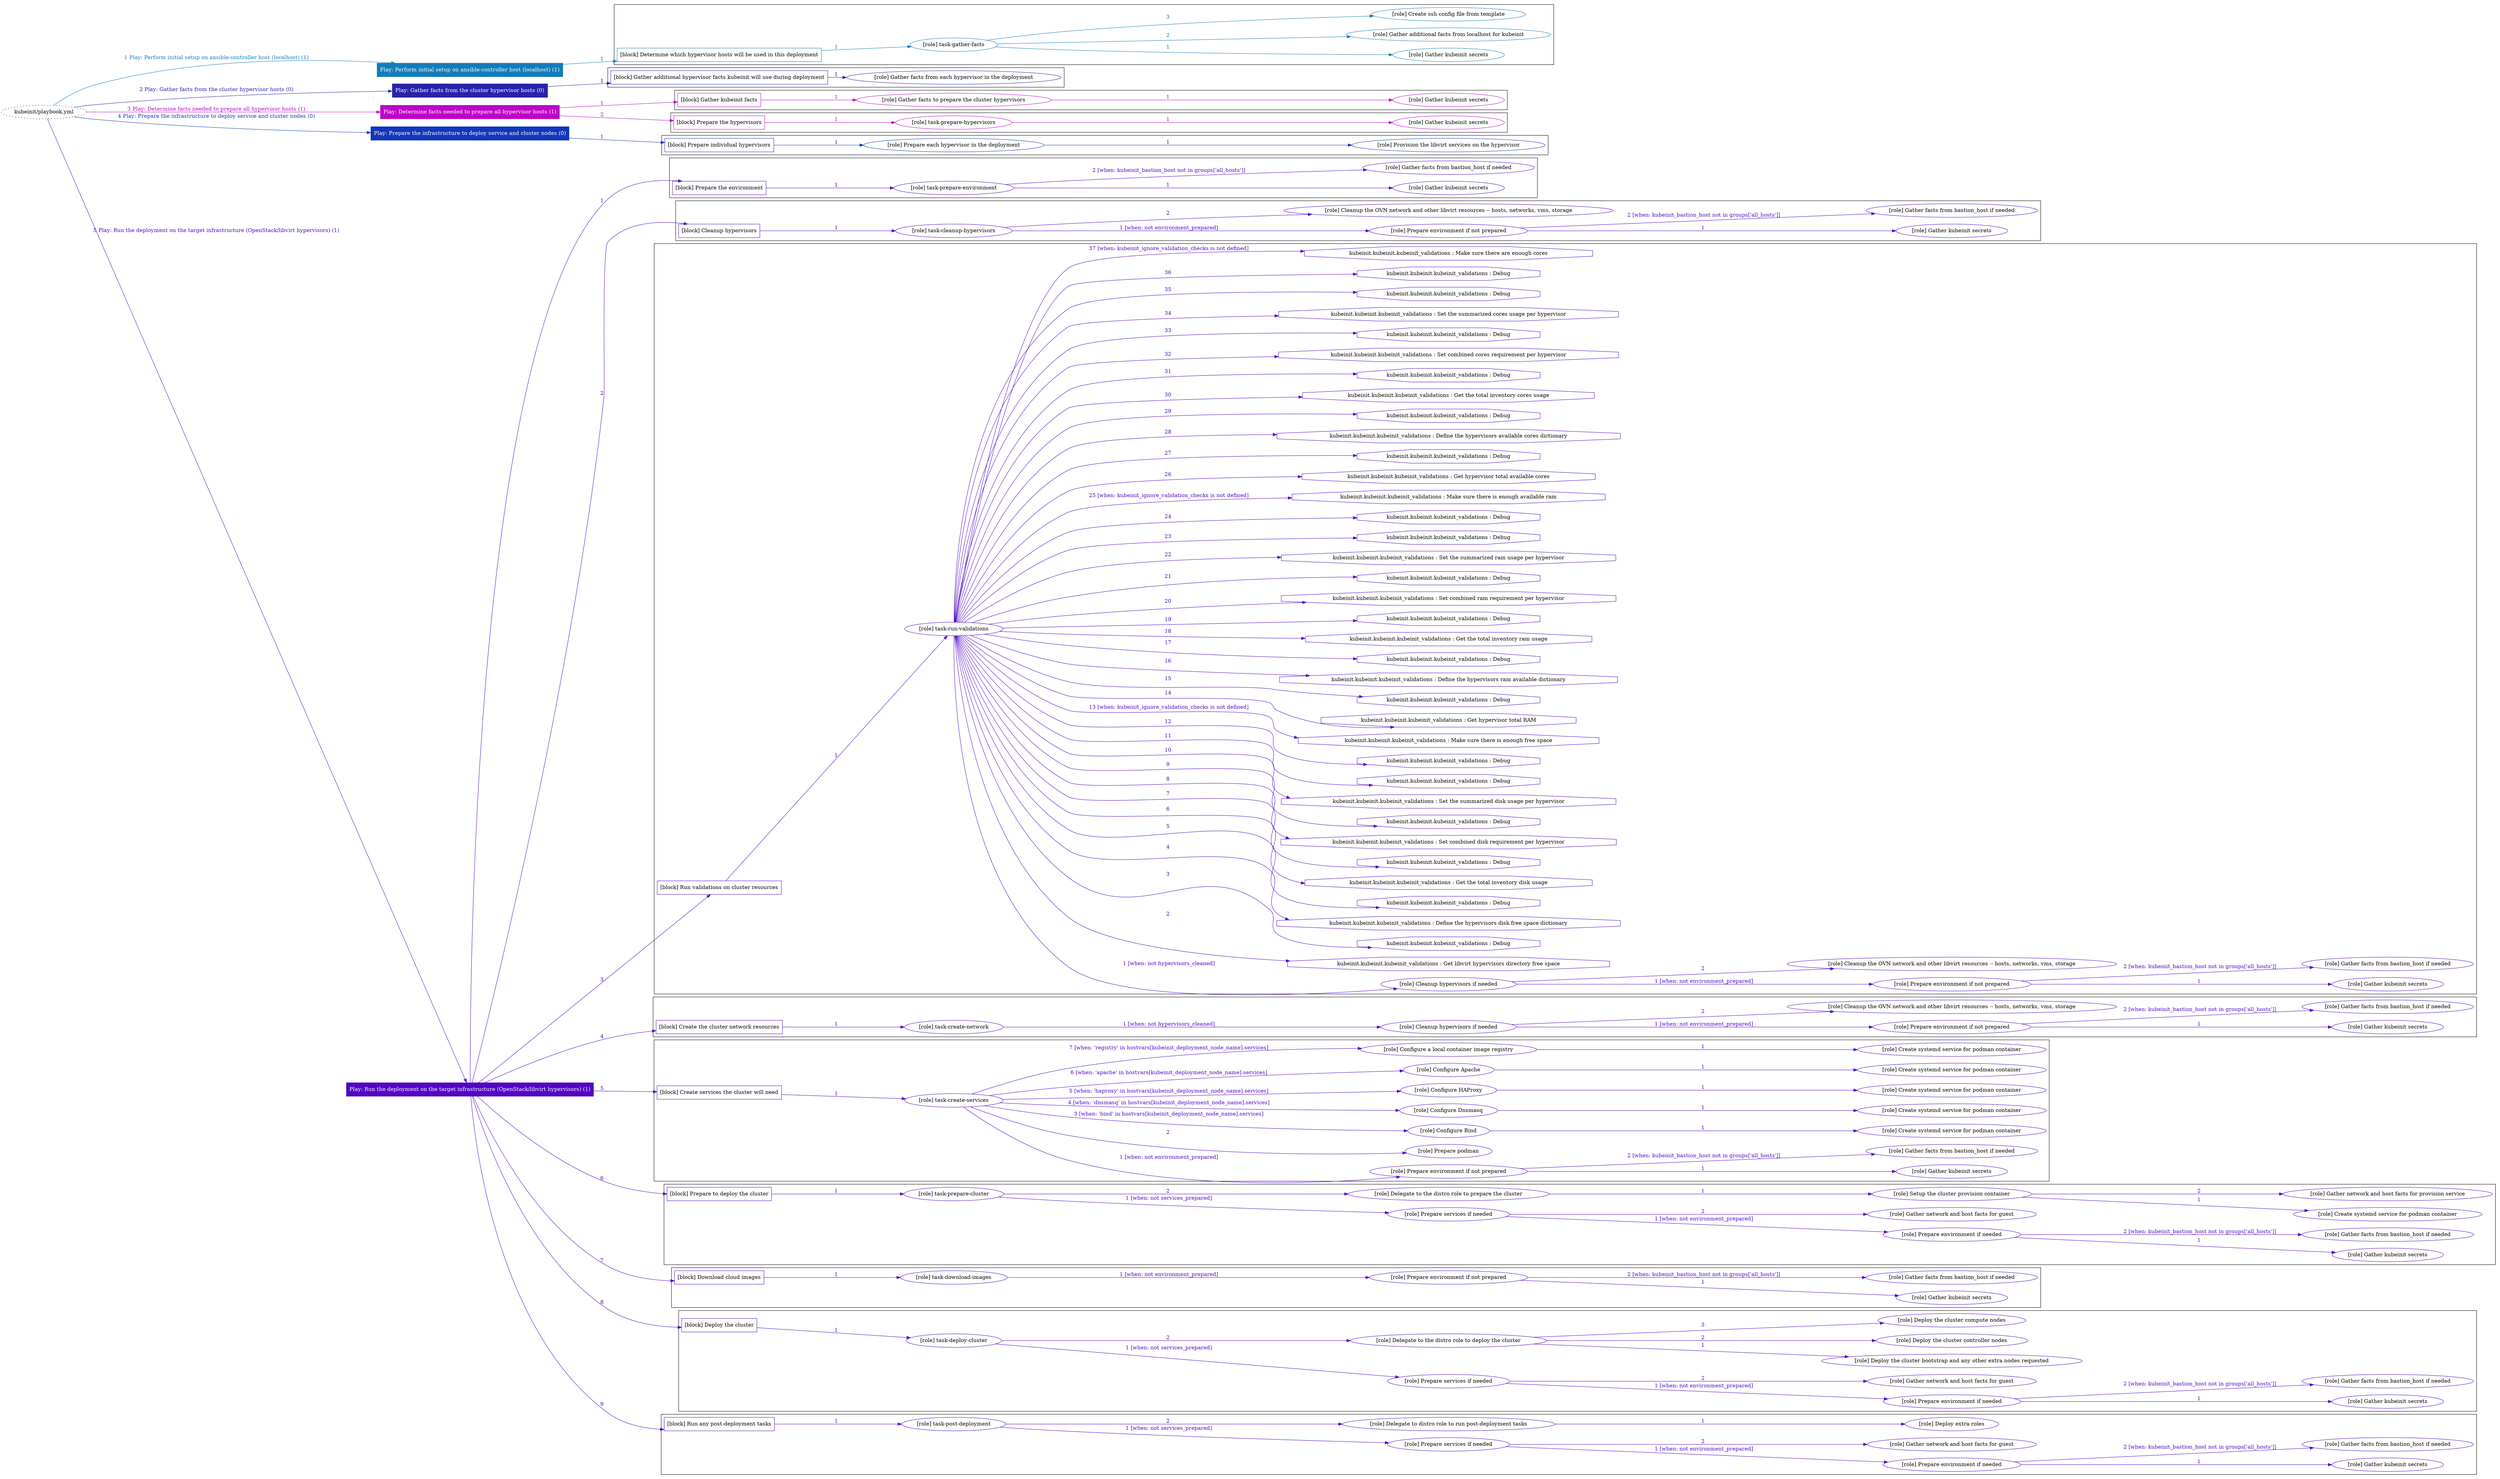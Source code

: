 digraph {
	graph [concentrate=true ordering=in rankdir=LR ratio=fill]
	edge [esep=5 sep=10]
	"kubeinit/playbook.yml" [URL="/home/runner/work/kubeinit/kubeinit/kubeinit/playbook.yml" id=playbook_2e5ddef0 style=dotted]
	"kubeinit/playbook.yml" -> play_76c4372f [label="1 Play: Perform initial setup on ansible-controller host (localhost) (1)" color="#137cb9" fontcolor="#137cb9" id=edge_play_76c4372f labeltooltip="1 Play: Perform initial setup on ansible-controller host (localhost) (1)" tooltip="1 Play: Perform initial setup on ansible-controller host (localhost) (1)"]
	subgraph "Play: Perform initial setup on ansible-controller host (localhost) (1)" {
		play_76c4372f [label="Play: Perform initial setup on ansible-controller host (localhost) (1)" URL="/home/runner/work/kubeinit/kubeinit/kubeinit/playbook.yml" color="#137cb9" fontcolor="#ffffff" id=play_76c4372f shape=box style=filled tooltip=localhost]
		play_76c4372f -> block_99e63caa [label=1 color="#137cb9" fontcolor="#137cb9" id=edge_block_99e63caa labeltooltip=1 tooltip=1]
		subgraph cluster_block_99e63caa {
			block_99e63caa [label="[block] Determine which hypervisor hosts will be used in this deployment" URL="/home/runner/work/kubeinit/kubeinit/kubeinit/playbook.yml" color="#137cb9" id=block_99e63caa labeltooltip="Determine which hypervisor hosts will be used in this deployment" shape=box tooltip="Determine which hypervisor hosts will be used in this deployment"]
			block_99e63caa -> role_3c8a2bd3 [label="1 " color="#137cb9" fontcolor="#137cb9" id=edge_role_3c8a2bd3 labeltooltip="1 " tooltip="1 "]
			subgraph "task-gather-facts" {
				role_3c8a2bd3 [label="[role] task-gather-facts" URL="/home/runner/work/kubeinit/kubeinit/kubeinit/playbook.yml" color="#137cb9" id=role_3c8a2bd3 tooltip="task-gather-facts"]
				role_3c8a2bd3 -> role_750abb1f [label="1 " color="#137cb9" fontcolor="#137cb9" id=edge_role_750abb1f labeltooltip="1 " tooltip="1 "]
				subgraph "Gather kubeinit secrets" {
					role_750abb1f [label="[role] Gather kubeinit secrets" URL="/home/runner/.ansible/collections/ansible_collections/kubeinit/kubeinit/roles/kubeinit_prepare/tasks/build_hypervisors_group.yml" color="#137cb9" id=role_750abb1f tooltip="Gather kubeinit secrets"]
				}
				role_3c8a2bd3 -> role_3e3d5a3a [label="2 " color="#137cb9" fontcolor="#137cb9" id=edge_role_3e3d5a3a labeltooltip="2 " tooltip="2 "]
				subgraph "Gather additional facts from localhost for kubeinit" {
					role_3e3d5a3a [label="[role] Gather additional facts from localhost for kubeinit" URL="/home/runner/.ansible/collections/ansible_collections/kubeinit/kubeinit/roles/kubeinit_prepare/tasks/build_hypervisors_group.yml" color="#137cb9" id=role_3e3d5a3a tooltip="Gather additional facts from localhost for kubeinit"]
				}
				role_3c8a2bd3 -> role_fbdab3bf [label="3 " color="#137cb9" fontcolor="#137cb9" id=edge_role_fbdab3bf labeltooltip="3 " tooltip="3 "]
				subgraph "Create ssh config file from template" {
					role_fbdab3bf [label="[role] Create ssh config file from template" URL="/home/runner/.ansible/collections/ansible_collections/kubeinit/kubeinit/roles/kubeinit_prepare/tasks/build_hypervisors_group.yml" color="#137cb9" id=role_fbdab3bf tooltip="Create ssh config file from template"]
				}
			}
		}
	}
	"kubeinit/playbook.yml" -> play_7f28cf1e [label="2 Play: Gather facts from the cluster hypervisor hosts (0)" color="#2822aa" fontcolor="#2822aa" id=edge_play_7f28cf1e labeltooltip="2 Play: Gather facts from the cluster hypervisor hosts (0)" tooltip="2 Play: Gather facts from the cluster hypervisor hosts (0)"]
	subgraph "Play: Gather facts from the cluster hypervisor hosts (0)" {
		play_7f28cf1e [label="Play: Gather facts from the cluster hypervisor hosts (0)" URL="/home/runner/work/kubeinit/kubeinit/kubeinit/playbook.yml" color="#2822aa" fontcolor="#ffffff" id=play_7f28cf1e shape=box style=filled tooltip="Play: Gather facts from the cluster hypervisor hosts (0)"]
		play_7f28cf1e -> block_390a87ea [label=1 color="#2822aa" fontcolor="#2822aa" id=edge_block_390a87ea labeltooltip=1 tooltip=1]
		subgraph cluster_block_390a87ea {
			block_390a87ea [label="[block] Gather additional hypervisor facts kubeinit will use during deployment" URL="/home/runner/work/kubeinit/kubeinit/kubeinit/playbook.yml" color="#2822aa" id=block_390a87ea labeltooltip="Gather additional hypervisor facts kubeinit will use during deployment" shape=box tooltip="Gather additional hypervisor facts kubeinit will use during deployment"]
			block_390a87ea -> role_d89d6c1a [label="1 " color="#2822aa" fontcolor="#2822aa" id=edge_role_d89d6c1a labeltooltip="1 " tooltip="1 "]
			subgraph "Gather facts from each hypervisor in the deployment" {
				role_d89d6c1a [label="[role] Gather facts from each hypervisor in the deployment" URL="/home/runner/work/kubeinit/kubeinit/kubeinit/playbook.yml" color="#2822aa" id=role_d89d6c1a tooltip="Gather facts from each hypervisor in the deployment"]
			}
		}
	}
	"kubeinit/playbook.yml" -> play_ec887a25 [label="3 Play: Determine facts needed to prepare all hypervisor hosts (1)" color="#be04c8" fontcolor="#be04c8" id=edge_play_ec887a25 labeltooltip="3 Play: Determine facts needed to prepare all hypervisor hosts (1)" tooltip="3 Play: Determine facts needed to prepare all hypervisor hosts (1)"]
	subgraph "Play: Determine facts needed to prepare all hypervisor hosts (1)" {
		play_ec887a25 [label="Play: Determine facts needed to prepare all hypervisor hosts (1)" URL="/home/runner/work/kubeinit/kubeinit/kubeinit/playbook.yml" color="#be04c8" fontcolor="#ffffff" id=play_ec887a25 shape=box style=filled tooltip=localhost]
		play_ec887a25 -> block_0a79da12 [label=1 color="#be04c8" fontcolor="#be04c8" id=edge_block_0a79da12 labeltooltip=1 tooltip=1]
		subgraph cluster_block_0a79da12 {
			block_0a79da12 [label="[block] Gather kubeinit facts" URL="/home/runner/work/kubeinit/kubeinit/kubeinit/playbook.yml" color="#be04c8" id=block_0a79da12 labeltooltip="Gather kubeinit facts" shape=box tooltip="Gather kubeinit facts"]
			block_0a79da12 -> role_9c732a7b [label="1 " color="#be04c8" fontcolor="#be04c8" id=edge_role_9c732a7b labeltooltip="1 " tooltip="1 "]
			subgraph "Gather facts to prepare the cluster hypervisors" {
				role_9c732a7b [label="[role] Gather facts to prepare the cluster hypervisors" URL="/home/runner/work/kubeinit/kubeinit/kubeinit/playbook.yml" color="#be04c8" id=role_9c732a7b tooltip="Gather facts to prepare the cluster hypervisors"]
				role_9c732a7b -> role_8870f9cd [label="1 " color="#be04c8" fontcolor="#be04c8" id=edge_role_8870f9cd labeltooltip="1 " tooltip="1 "]
				subgraph "Gather kubeinit secrets" {
					role_8870f9cd [label="[role] Gather kubeinit secrets" URL="/home/runner/.ansible/collections/ansible_collections/kubeinit/kubeinit/roles/kubeinit_prepare/tasks/gather_kubeinit_facts.yml" color="#be04c8" id=role_8870f9cd tooltip="Gather kubeinit secrets"]
				}
			}
		}
		play_ec887a25 -> block_7213392a [label=2 color="#be04c8" fontcolor="#be04c8" id=edge_block_7213392a labeltooltip=2 tooltip=2]
		subgraph cluster_block_7213392a {
			block_7213392a [label="[block] Prepare the hypervisors" URL="/home/runner/work/kubeinit/kubeinit/kubeinit/playbook.yml" color="#be04c8" id=block_7213392a labeltooltip="Prepare the hypervisors" shape=box tooltip="Prepare the hypervisors"]
			block_7213392a -> role_e2b3f8a5 [label="1 " color="#be04c8" fontcolor="#be04c8" id=edge_role_e2b3f8a5 labeltooltip="1 " tooltip="1 "]
			subgraph "task-prepare-hypervisors" {
				role_e2b3f8a5 [label="[role] task-prepare-hypervisors" URL="/home/runner/work/kubeinit/kubeinit/kubeinit/playbook.yml" color="#be04c8" id=role_e2b3f8a5 tooltip="task-prepare-hypervisors"]
				role_e2b3f8a5 -> role_897c7197 [label="1 " color="#be04c8" fontcolor="#be04c8" id=edge_role_897c7197 labeltooltip="1 " tooltip="1 "]
				subgraph "Gather kubeinit secrets" {
					role_897c7197 [label="[role] Gather kubeinit secrets" URL="/home/runner/.ansible/collections/ansible_collections/kubeinit/kubeinit/roles/kubeinit_prepare/tasks/gather_kubeinit_facts.yml" color="#be04c8" id=role_897c7197 tooltip="Gather kubeinit secrets"]
				}
			}
		}
	}
	"kubeinit/playbook.yml" -> play_ae81a66c [label="4 Play: Prepare the infrastructure to deploy service and cluster nodes (0)" color="#1237ba" fontcolor="#1237ba" id=edge_play_ae81a66c labeltooltip="4 Play: Prepare the infrastructure to deploy service and cluster nodes (0)" tooltip="4 Play: Prepare the infrastructure to deploy service and cluster nodes (0)"]
	subgraph "Play: Prepare the infrastructure to deploy service and cluster nodes (0)" {
		play_ae81a66c [label="Play: Prepare the infrastructure to deploy service and cluster nodes (0)" URL="/home/runner/work/kubeinit/kubeinit/kubeinit/playbook.yml" color="#1237ba" fontcolor="#ffffff" id=play_ae81a66c shape=box style=filled tooltip="Play: Prepare the infrastructure to deploy service and cluster nodes (0)"]
		play_ae81a66c -> block_ea840816 [label=1 color="#1237ba" fontcolor="#1237ba" id=edge_block_ea840816 labeltooltip=1 tooltip=1]
		subgraph cluster_block_ea840816 {
			block_ea840816 [label="[block] Prepare individual hypervisors" URL="/home/runner/work/kubeinit/kubeinit/kubeinit/playbook.yml" color="#1237ba" id=block_ea840816 labeltooltip="Prepare individual hypervisors" shape=box tooltip="Prepare individual hypervisors"]
			block_ea840816 -> role_221280a0 [label="1 " color="#1237ba" fontcolor="#1237ba" id=edge_role_221280a0 labeltooltip="1 " tooltip="1 "]
			subgraph "Prepare each hypervisor in the deployment" {
				role_221280a0 [label="[role] Prepare each hypervisor in the deployment" URL="/home/runner/work/kubeinit/kubeinit/kubeinit/playbook.yml" color="#1237ba" id=role_221280a0 tooltip="Prepare each hypervisor in the deployment"]
				role_221280a0 -> role_a37a89dc [label="1 " color="#1237ba" fontcolor="#1237ba" id=edge_role_a37a89dc labeltooltip="1 " tooltip="1 "]
				subgraph "Provision the libvirt services on the hypervisor" {
					role_a37a89dc [label="[role] Provision the libvirt services on the hypervisor" URL="/home/runner/.ansible/collections/ansible_collections/kubeinit/kubeinit/roles/kubeinit_prepare/tasks/prepare_hypervisor.yml" color="#1237ba" id=role_a37a89dc tooltip="Provision the libvirt services on the hypervisor"]
				}
			}
		}
	}
	"kubeinit/playbook.yml" -> play_7e2fd777 [label="5 Play: Run the deployment on the target infrastructure (OpenStack/libvirt hypervisors) (1)" color="#5106c6" fontcolor="#5106c6" id=edge_play_7e2fd777 labeltooltip="5 Play: Run the deployment on the target infrastructure (OpenStack/libvirt hypervisors) (1)" tooltip="5 Play: Run the deployment on the target infrastructure (OpenStack/libvirt hypervisors) (1)"]
	subgraph "Play: Run the deployment on the target infrastructure (OpenStack/libvirt hypervisors) (1)" {
		play_7e2fd777 [label="Play: Run the deployment on the target infrastructure (OpenStack/libvirt hypervisors) (1)" URL="/home/runner/work/kubeinit/kubeinit/kubeinit/playbook.yml" color="#5106c6" fontcolor="#ffffff" id=play_7e2fd777 shape=box style=filled tooltip=localhost]
		play_7e2fd777 -> block_6ff89d6c [label=1 color="#5106c6" fontcolor="#5106c6" id=edge_block_6ff89d6c labeltooltip=1 tooltip=1]
		subgraph cluster_block_6ff89d6c {
			block_6ff89d6c [label="[block] Prepare the environment" URL="/home/runner/work/kubeinit/kubeinit/kubeinit/playbook.yml" color="#5106c6" id=block_6ff89d6c labeltooltip="Prepare the environment" shape=box tooltip="Prepare the environment"]
			block_6ff89d6c -> role_bda00c3a [label="1 " color="#5106c6" fontcolor="#5106c6" id=edge_role_bda00c3a labeltooltip="1 " tooltip="1 "]
			subgraph "task-prepare-environment" {
				role_bda00c3a [label="[role] task-prepare-environment" URL="/home/runner/work/kubeinit/kubeinit/kubeinit/playbook.yml" color="#5106c6" id=role_bda00c3a tooltip="task-prepare-environment"]
				role_bda00c3a -> role_1296ef01 [label="1 " color="#5106c6" fontcolor="#5106c6" id=edge_role_1296ef01 labeltooltip="1 " tooltip="1 "]
				subgraph "Gather kubeinit secrets" {
					role_1296ef01 [label="[role] Gather kubeinit secrets" URL="/home/runner/.ansible/collections/ansible_collections/kubeinit/kubeinit/roles/kubeinit_prepare/tasks/gather_kubeinit_facts.yml" color="#5106c6" id=role_1296ef01 tooltip="Gather kubeinit secrets"]
				}
				role_bda00c3a -> role_9111ac6e [label="2 [when: kubeinit_bastion_host not in groups['all_hosts']]" color="#5106c6" fontcolor="#5106c6" id=edge_role_9111ac6e labeltooltip="2 [when: kubeinit_bastion_host not in groups['all_hosts']]" tooltip="2 [when: kubeinit_bastion_host not in groups['all_hosts']]"]
				subgraph "Gather facts from bastion_host if needed" {
					role_9111ac6e [label="[role] Gather facts from bastion_host if needed" URL="/home/runner/.ansible/collections/ansible_collections/kubeinit/kubeinit/roles/kubeinit_prepare/tasks/main.yml" color="#5106c6" id=role_9111ac6e tooltip="Gather facts from bastion_host if needed"]
				}
			}
		}
		play_7e2fd777 -> block_1b771431 [label=2 color="#5106c6" fontcolor="#5106c6" id=edge_block_1b771431 labeltooltip=2 tooltip=2]
		subgraph cluster_block_1b771431 {
			block_1b771431 [label="[block] Cleanup hypervisors" URL="/home/runner/work/kubeinit/kubeinit/kubeinit/playbook.yml" color="#5106c6" id=block_1b771431 labeltooltip="Cleanup hypervisors" shape=box tooltip="Cleanup hypervisors"]
			block_1b771431 -> role_70746bb2 [label="1 " color="#5106c6" fontcolor="#5106c6" id=edge_role_70746bb2 labeltooltip="1 " tooltip="1 "]
			subgraph "task-cleanup-hypervisors" {
				role_70746bb2 [label="[role] task-cleanup-hypervisors" URL="/home/runner/work/kubeinit/kubeinit/kubeinit/playbook.yml" color="#5106c6" id=role_70746bb2 tooltip="task-cleanup-hypervisors"]
				role_70746bb2 -> role_5dda360a [label="1 [when: not environment_prepared]" color="#5106c6" fontcolor="#5106c6" id=edge_role_5dda360a labeltooltip="1 [when: not environment_prepared]" tooltip="1 [when: not environment_prepared]"]
				subgraph "Prepare environment if not prepared" {
					role_5dda360a [label="[role] Prepare environment if not prepared" URL="/home/runner/.ansible/collections/ansible_collections/kubeinit/kubeinit/roles/kubeinit_libvirt/tasks/cleanup_hypervisors.yml" color="#5106c6" id=role_5dda360a tooltip="Prepare environment if not prepared"]
					role_5dda360a -> role_76d1e4a8 [label="1 " color="#5106c6" fontcolor="#5106c6" id=edge_role_76d1e4a8 labeltooltip="1 " tooltip="1 "]
					subgraph "Gather kubeinit secrets" {
						role_76d1e4a8 [label="[role] Gather kubeinit secrets" URL="/home/runner/.ansible/collections/ansible_collections/kubeinit/kubeinit/roles/kubeinit_prepare/tasks/gather_kubeinit_facts.yml" color="#5106c6" id=role_76d1e4a8 tooltip="Gather kubeinit secrets"]
					}
					role_5dda360a -> role_c2cdd57d [label="2 [when: kubeinit_bastion_host not in groups['all_hosts']]" color="#5106c6" fontcolor="#5106c6" id=edge_role_c2cdd57d labeltooltip="2 [when: kubeinit_bastion_host not in groups['all_hosts']]" tooltip="2 [when: kubeinit_bastion_host not in groups['all_hosts']]"]
					subgraph "Gather facts from bastion_host if needed" {
						role_c2cdd57d [label="[role] Gather facts from bastion_host if needed" URL="/home/runner/.ansible/collections/ansible_collections/kubeinit/kubeinit/roles/kubeinit_prepare/tasks/main.yml" color="#5106c6" id=role_c2cdd57d tooltip="Gather facts from bastion_host if needed"]
					}
				}
				role_70746bb2 -> role_c0cb2114 [label="2 " color="#5106c6" fontcolor="#5106c6" id=edge_role_c0cb2114 labeltooltip="2 " tooltip="2 "]
				subgraph "Cleanup the OVN network and other libvirt resources -- hosts, networks, vms, storage" {
					role_c0cb2114 [label="[role] Cleanup the OVN network and other libvirt resources -- hosts, networks, vms, storage" URL="/home/runner/.ansible/collections/ansible_collections/kubeinit/kubeinit/roles/kubeinit_libvirt/tasks/cleanup_hypervisors.yml" color="#5106c6" id=role_c0cb2114 tooltip="Cleanup the OVN network and other libvirt resources -- hosts, networks, vms, storage"]
				}
			}
		}
		play_7e2fd777 -> block_d323346c [label=3 color="#5106c6" fontcolor="#5106c6" id=edge_block_d323346c labeltooltip=3 tooltip=3]
		subgraph cluster_block_d323346c {
			block_d323346c [label="[block] Run validations on cluster resources" URL="/home/runner/work/kubeinit/kubeinit/kubeinit/playbook.yml" color="#5106c6" id=block_d323346c labeltooltip="Run validations on cluster resources" shape=box tooltip="Run validations on cluster resources"]
			block_d323346c -> role_9bbdb8e8 [label="1 " color="#5106c6" fontcolor="#5106c6" id=edge_role_9bbdb8e8 labeltooltip="1 " tooltip="1 "]
			subgraph "task-run-validations" {
				role_9bbdb8e8 [label="[role] task-run-validations" URL="/home/runner/work/kubeinit/kubeinit/kubeinit/playbook.yml" color="#5106c6" id=role_9bbdb8e8 tooltip="task-run-validations"]
				role_9bbdb8e8 -> role_7be80583 [label="1 [when: not hypervisors_cleaned]" color="#5106c6" fontcolor="#5106c6" id=edge_role_7be80583 labeltooltip="1 [when: not hypervisors_cleaned]" tooltip="1 [when: not hypervisors_cleaned]"]
				subgraph "Cleanup hypervisors if needed" {
					role_7be80583 [label="[role] Cleanup hypervisors if needed" URL="/home/runner/.ansible/collections/ansible_collections/kubeinit/kubeinit/roles/kubeinit_validations/tasks/main.yml" color="#5106c6" id=role_7be80583 tooltip="Cleanup hypervisors if needed"]
					role_7be80583 -> role_c57767a3 [label="1 [when: not environment_prepared]" color="#5106c6" fontcolor="#5106c6" id=edge_role_c57767a3 labeltooltip="1 [when: not environment_prepared]" tooltip="1 [when: not environment_prepared]"]
					subgraph "Prepare environment if not prepared" {
						role_c57767a3 [label="[role] Prepare environment if not prepared" URL="/home/runner/.ansible/collections/ansible_collections/kubeinit/kubeinit/roles/kubeinit_libvirt/tasks/cleanup_hypervisors.yml" color="#5106c6" id=role_c57767a3 tooltip="Prepare environment if not prepared"]
						role_c57767a3 -> role_7c460e5e [label="1 " color="#5106c6" fontcolor="#5106c6" id=edge_role_7c460e5e labeltooltip="1 " tooltip="1 "]
						subgraph "Gather kubeinit secrets" {
							role_7c460e5e [label="[role] Gather kubeinit secrets" URL="/home/runner/.ansible/collections/ansible_collections/kubeinit/kubeinit/roles/kubeinit_prepare/tasks/gather_kubeinit_facts.yml" color="#5106c6" id=role_7c460e5e tooltip="Gather kubeinit secrets"]
						}
						role_c57767a3 -> role_920aa95e [label="2 [when: kubeinit_bastion_host not in groups['all_hosts']]" color="#5106c6" fontcolor="#5106c6" id=edge_role_920aa95e labeltooltip="2 [when: kubeinit_bastion_host not in groups['all_hosts']]" tooltip="2 [when: kubeinit_bastion_host not in groups['all_hosts']]"]
						subgraph "Gather facts from bastion_host if needed" {
							role_920aa95e [label="[role] Gather facts from bastion_host if needed" URL="/home/runner/.ansible/collections/ansible_collections/kubeinit/kubeinit/roles/kubeinit_prepare/tasks/main.yml" color="#5106c6" id=role_920aa95e tooltip="Gather facts from bastion_host if needed"]
						}
					}
					role_7be80583 -> role_a4aacea4 [label="2 " color="#5106c6" fontcolor="#5106c6" id=edge_role_a4aacea4 labeltooltip="2 " tooltip="2 "]
					subgraph "Cleanup the OVN network and other libvirt resources -- hosts, networks, vms, storage" {
						role_a4aacea4 [label="[role] Cleanup the OVN network and other libvirt resources -- hosts, networks, vms, storage" URL="/home/runner/.ansible/collections/ansible_collections/kubeinit/kubeinit/roles/kubeinit_libvirt/tasks/cleanup_hypervisors.yml" color="#5106c6" id=role_a4aacea4 tooltip="Cleanup the OVN network and other libvirt resources -- hosts, networks, vms, storage"]
					}
				}
				task_3a3cce91 [label="kubeinit.kubeinit.kubeinit_validations : Get libvirt hypervisors directory free space" URL="/home/runner/.ansible/collections/ansible_collections/kubeinit/kubeinit/roles/kubeinit_validations/tasks/10_libvirt_free_space.yml" color="#5106c6" id=task_3a3cce91 shape=octagon tooltip="kubeinit.kubeinit.kubeinit_validations : Get libvirt hypervisors directory free space"]
				role_9bbdb8e8 -> task_3a3cce91 [label="2 " color="#5106c6" fontcolor="#5106c6" id=edge_task_3a3cce91 labeltooltip="2 " tooltip="2 "]
				task_a5bbf455 [label="kubeinit.kubeinit.kubeinit_validations : Debug" URL="/home/runner/.ansible/collections/ansible_collections/kubeinit/kubeinit/roles/kubeinit_validations/tasks/10_libvirt_free_space.yml" color="#5106c6" id=task_a5bbf455 shape=octagon tooltip="kubeinit.kubeinit.kubeinit_validations : Debug"]
				role_9bbdb8e8 -> task_a5bbf455 [label="3 " color="#5106c6" fontcolor="#5106c6" id=edge_task_a5bbf455 labeltooltip="3 " tooltip="3 "]
				task_bba39398 [label="kubeinit.kubeinit.kubeinit_validations : Define the hypervisors disk free space dictionary" URL="/home/runner/.ansible/collections/ansible_collections/kubeinit/kubeinit/roles/kubeinit_validations/tasks/10_libvirt_free_space.yml" color="#5106c6" id=task_bba39398 shape=octagon tooltip="kubeinit.kubeinit.kubeinit_validations : Define the hypervisors disk free space dictionary"]
				role_9bbdb8e8 -> task_bba39398 [label="4 " color="#5106c6" fontcolor="#5106c6" id=edge_task_bba39398 labeltooltip="4 " tooltip="4 "]
				task_36c1c2ae [label="kubeinit.kubeinit.kubeinit_validations : Debug" URL="/home/runner/.ansible/collections/ansible_collections/kubeinit/kubeinit/roles/kubeinit_validations/tasks/10_libvirt_free_space.yml" color="#5106c6" id=task_36c1c2ae shape=octagon tooltip="kubeinit.kubeinit.kubeinit_validations : Debug"]
				role_9bbdb8e8 -> task_36c1c2ae [label="5 " color="#5106c6" fontcolor="#5106c6" id=edge_task_36c1c2ae labeltooltip="5 " tooltip="5 "]
				task_a77b535f [label="kubeinit.kubeinit.kubeinit_validations : Get the total inventory disk usage" URL="/home/runner/.ansible/collections/ansible_collections/kubeinit/kubeinit/roles/kubeinit_validations/tasks/10_libvirt_free_space.yml" color="#5106c6" id=task_a77b535f shape=octagon tooltip="kubeinit.kubeinit.kubeinit_validations : Get the total inventory disk usage"]
				role_9bbdb8e8 -> task_a77b535f [label="6 " color="#5106c6" fontcolor="#5106c6" id=edge_task_a77b535f labeltooltip="6 " tooltip="6 "]
				task_9acd203d [label="kubeinit.kubeinit.kubeinit_validations : Debug" URL="/home/runner/.ansible/collections/ansible_collections/kubeinit/kubeinit/roles/kubeinit_validations/tasks/10_libvirt_free_space.yml" color="#5106c6" id=task_9acd203d shape=octagon tooltip="kubeinit.kubeinit.kubeinit_validations : Debug"]
				role_9bbdb8e8 -> task_9acd203d [label="7 " color="#5106c6" fontcolor="#5106c6" id=edge_task_9acd203d labeltooltip="7 " tooltip="7 "]
				task_bdf11f77 [label="kubeinit.kubeinit.kubeinit_validations : Set combined disk requirement per hypervisor" URL="/home/runner/.ansible/collections/ansible_collections/kubeinit/kubeinit/roles/kubeinit_validations/tasks/10_libvirt_free_space.yml" color="#5106c6" id=task_bdf11f77 shape=octagon tooltip="kubeinit.kubeinit.kubeinit_validations : Set combined disk requirement per hypervisor"]
				role_9bbdb8e8 -> task_bdf11f77 [label="8 " color="#5106c6" fontcolor="#5106c6" id=edge_task_bdf11f77 labeltooltip="8 " tooltip="8 "]
				task_569d98f4 [label="kubeinit.kubeinit.kubeinit_validations : Debug" URL="/home/runner/.ansible/collections/ansible_collections/kubeinit/kubeinit/roles/kubeinit_validations/tasks/10_libvirt_free_space.yml" color="#5106c6" id=task_569d98f4 shape=octagon tooltip="kubeinit.kubeinit.kubeinit_validations : Debug"]
				role_9bbdb8e8 -> task_569d98f4 [label="9 " color="#5106c6" fontcolor="#5106c6" id=edge_task_569d98f4 labeltooltip="9 " tooltip="9 "]
				task_1481867c [label="kubeinit.kubeinit.kubeinit_validations : Set the summarized disk usage per hypervisor" URL="/home/runner/.ansible/collections/ansible_collections/kubeinit/kubeinit/roles/kubeinit_validations/tasks/10_libvirt_free_space.yml" color="#5106c6" id=task_1481867c shape=octagon tooltip="kubeinit.kubeinit.kubeinit_validations : Set the summarized disk usage per hypervisor"]
				role_9bbdb8e8 -> task_1481867c [label="10 " color="#5106c6" fontcolor="#5106c6" id=edge_task_1481867c labeltooltip="10 " tooltip="10 "]
				task_bc5d8889 [label="kubeinit.kubeinit.kubeinit_validations : Debug" URL="/home/runner/.ansible/collections/ansible_collections/kubeinit/kubeinit/roles/kubeinit_validations/tasks/10_libvirt_free_space.yml" color="#5106c6" id=task_bc5d8889 shape=octagon tooltip="kubeinit.kubeinit.kubeinit_validations : Debug"]
				role_9bbdb8e8 -> task_bc5d8889 [label="11 " color="#5106c6" fontcolor="#5106c6" id=edge_task_bc5d8889 labeltooltip="11 " tooltip="11 "]
				task_074bf6cd [label="kubeinit.kubeinit.kubeinit_validations : Debug" URL="/home/runner/.ansible/collections/ansible_collections/kubeinit/kubeinit/roles/kubeinit_validations/tasks/10_libvirt_free_space.yml" color="#5106c6" id=task_074bf6cd shape=octagon tooltip="kubeinit.kubeinit.kubeinit_validations : Debug"]
				role_9bbdb8e8 -> task_074bf6cd [label="12 " color="#5106c6" fontcolor="#5106c6" id=edge_task_074bf6cd labeltooltip="12 " tooltip="12 "]
				task_fb27a64c [label="kubeinit.kubeinit.kubeinit_validations : Make sure there is enough free space" URL="/home/runner/.ansible/collections/ansible_collections/kubeinit/kubeinit/roles/kubeinit_validations/tasks/10_libvirt_free_space.yml" color="#5106c6" id=task_fb27a64c shape=octagon tooltip="kubeinit.kubeinit.kubeinit_validations : Make sure there is enough free space"]
				role_9bbdb8e8 -> task_fb27a64c [label="13 [when: kubeinit_ignore_validation_checks is not defined]" color="#5106c6" fontcolor="#5106c6" id=edge_task_fb27a64c labeltooltip="13 [when: kubeinit_ignore_validation_checks is not defined]" tooltip="13 [when: kubeinit_ignore_validation_checks is not defined]"]
				task_51372745 [label="kubeinit.kubeinit.kubeinit_validations : Get hypervisor total RAM" URL="/home/runner/.ansible/collections/ansible_collections/kubeinit/kubeinit/roles/kubeinit_validations/tasks/20_libvirt_available_ram.yml" color="#5106c6" id=task_51372745 shape=octagon tooltip="kubeinit.kubeinit.kubeinit_validations : Get hypervisor total RAM"]
				role_9bbdb8e8 -> task_51372745 [label="14 " color="#5106c6" fontcolor="#5106c6" id=edge_task_51372745 labeltooltip="14 " tooltip="14 "]
				task_24a6d64c [label="kubeinit.kubeinit.kubeinit_validations : Debug" URL="/home/runner/.ansible/collections/ansible_collections/kubeinit/kubeinit/roles/kubeinit_validations/tasks/20_libvirt_available_ram.yml" color="#5106c6" id=task_24a6d64c shape=octagon tooltip="kubeinit.kubeinit.kubeinit_validations : Debug"]
				role_9bbdb8e8 -> task_24a6d64c [label="15 " color="#5106c6" fontcolor="#5106c6" id=edge_task_24a6d64c labeltooltip="15 " tooltip="15 "]
				task_74509e83 [label="kubeinit.kubeinit.kubeinit_validations : Define the hypervisors ram available dictionary" URL="/home/runner/.ansible/collections/ansible_collections/kubeinit/kubeinit/roles/kubeinit_validations/tasks/20_libvirt_available_ram.yml" color="#5106c6" id=task_74509e83 shape=octagon tooltip="kubeinit.kubeinit.kubeinit_validations : Define the hypervisors ram available dictionary"]
				role_9bbdb8e8 -> task_74509e83 [label="16 " color="#5106c6" fontcolor="#5106c6" id=edge_task_74509e83 labeltooltip="16 " tooltip="16 "]
				task_3bb5b86c [label="kubeinit.kubeinit.kubeinit_validations : Debug" URL="/home/runner/.ansible/collections/ansible_collections/kubeinit/kubeinit/roles/kubeinit_validations/tasks/20_libvirt_available_ram.yml" color="#5106c6" id=task_3bb5b86c shape=octagon tooltip="kubeinit.kubeinit.kubeinit_validations : Debug"]
				role_9bbdb8e8 -> task_3bb5b86c [label="17 " color="#5106c6" fontcolor="#5106c6" id=edge_task_3bb5b86c labeltooltip="17 " tooltip="17 "]
				task_2f6b7fcc [label="kubeinit.kubeinit.kubeinit_validations : Get the total inventory ram usage" URL="/home/runner/.ansible/collections/ansible_collections/kubeinit/kubeinit/roles/kubeinit_validations/tasks/20_libvirt_available_ram.yml" color="#5106c6" id=task_2f6b7fcc shape=octagon tooltip="kubeinit.kubeinit.kubeinit_validations : Get the total inventory ram usage"]
				role_9bbdb8e8 -> task_2f6b7fcc [label="18 " color="#5106c6" fontcolor="#5106c6" id=edge_task_2f6b7fcc labeltooltip="18 " tooltip="18 "]
				task_3d797f28 [label="kubeinit.kubeinit.kubeinit_validations : Debug" URL="/home/runner/.ansible/collections/ansible_collections/kubeinit/kubeinit/roles/kubeinit_validations/tasks/20_libvirt_available_ram.yml" color="#5106c6" id=task_3d797f28 shape=octagon tooltip="kubeinit.kubeinit.kubeinit_validations : Debug"]
				role_9bbdb8e8 -> task_3d797f28 [label="19 " color="#5106c6" fontcolor="#5106c6" id=edge_task_3d797f28 labeltooltip="19 " tooltip="19 "]
				task_3c522ef0 [label="kubeinit.kubeinit.kubeinit_validations : Set combined ram requirement per hypervisor" URL="/home/runner/.ansible/collections/ansible_collections/kubeinit/kubeinit/roles/kubeinit_validations/tasks/20_libvirt_available_ram.yml" color="#5106c6" id=task_3c522ef0 shape=octagon tooltip="kubeinit.kubeinit.kubeinit_validations : Set combined ram requirement per hypervisor"]
				role_9bbdb8e8 -> task_3c522ef0 [label="20 " color="#5106c6" fontcolor="#5106c6" id=edge_task_3c522ef0 labeltooltip="20 " tooltip="20 "]
				task_a92c8d08 [label="kubeinit.kubeinit.kubeinit_validations : Debug" URL="/home/runner/.ansible/collections/ansible_collections/kubeinit/kubeinit/roles/kubeinit_validations/tasks/20_libvirt_available_ram.yml" color="#5106c6" id=task_a92c8d08 shape=octagon tooltip="kubeinit.kubeinit.kubeinit_validations : Debug"]
				role_9bbdb8e8 -> task_a92c8d08 [label="21 " color="#5106c6" fontcolor="#5106c6" id=edge_task_a92c8d08 labeltooltip="21 " tooltip="21 "]
				task_5b7e29ef [label="kubeinit.kubeinit.kubeinit_validations : Set the summarized ram usage per hypervisor" URL="/home/runner/.ansible/collections/ansible_collections/kubeinit/kubeinit/roles/kubeinit_validations/tasks/20_libvirt_available_ram.yml" color="#5106c6" id=task_5b7e29ef shape=octagon tooltip="kubeinit.kubeinit.kubeinit_validations : Set the summarized ram usage per hypervisor"]
				role_9bbdb8e8 -> task_5b7e29ef [label="22 " color="#5106c6" fontcolor="#5106c6" id=edge_task_5b7e29ef labeltooltip="22 " tooltip="22 "]
				task_00435bf3 [label="kubeinit.kubeinit.kubeinit_validations : Debug" URL="/home/runner/.ansible/collections/ansible_collections/kubeinit/kubeinit/roles/kubeinit_validations/tasks/20_libvirt_available_ram.yml" color="#5106c6" id=task_00435bf3 shape=octagon tooltip="kubeinit.kubeinit.kubeinit_validations : Debug"]
				role_9bbdb8e8 -> task_00435bf3 [label="23 " color="#5106c6" fontcolor="#5106c6" id=edge_task_00435bf3 labeltooltip="23 " tooltip="23 "]
				task_5ec1dd18 [label="kubeinit.kubeinit.kubeinit_validations : Debug" URL="/home/runner/.ansible/collections/ansible_collections/kubeinit/kubeinit/roles/kubeinit_validations/tasks/20_libvirt_available_ram.yml" color="#5106c6" id=task_5ec1dd18 shape=octagon tooltip="kubeinit.kubeinit.kubeinit_validations : Debug"]
				role_9bbdb8e8 -> task_5ec1dd18 [label="24 " color="#5106c6" fontcolor="#5106c6" id=edge_task_5ec1dd18 labeltooltip="24 " tooltip="24 "]
				task_6285d24e [label="kubeinit.kubeinit.kubeinit_validations : Make sure there is enough available ram" URL="/home/runner/.ansible/collections/ansible_collections/kubeinit/kubeinit/roles/kubeinit_validations/tasks/20_libvirt_available_ram.yml" color="#5106c6" id=task_6285d24e shape=octagon tooltip="kubeinit.kubeinit.kubeinit_validations : Make sure there is enough available ram"]
				role_9bbdb8e8 -> task_6285d24e [label="25 [when: kubeinit_ignore_validation_checks is not defined]" color="#5106c6" fontcolor="#5106c6" id=edge_task_6285d24e labeltooltip="25 [when: kubeinit_ignore_validation_checks is not defined]" tooltip="25 [when: kubeinit_ignore_validation_checks is not defined]"]
				task_fa4d273a [label="kubeinit.kubeinit.kubeinit_validations : Get hypervisor total available cores" URL="/home/runner/.ansible/collections/ansible_collections/kubeinit/kubeinit/roles/kubeinit_validations/tasks/30_libvirt_check_cpu_cores.yml" color="#5106c6" id=task_fa4d273a shape=octagon tooltip="kubeinit.kubeinit.kubeinit_validations : Get hypervisor total available cores"]
				role_9bbdb8e8 -> task_fa4d273a [label="26 " color="#5106c6" fontcolor="#5106c6" id=edge_task_fa4d273a labeltooltip="26 " tooltip="26 "]
				task_4d9414cd [label="kubeinit.kubeinit.kubeinit_validations : Debug" URL="/home/runner/.ansible/collections/ansible_collections/kubeinit/kubeinit/roles/kubeinit_validations/tasks/30_libvirt_check_cpu_cores.yml" color="#5106c6" id=task_4d9414cd shape=octagon tooltip="kubeinit.kubeinit.kubeinit_validations : Debug"]
				role_9bbdb8e8 -> task_4d9414cd [label="27 " color="#5106c6" fontcolor="#5106c6" id=edge_task_4d9414cd labeltooltip="27 " tooltip="27 "]
				task_9568494e [label="kubeinit.kubeinit.kubeinit_validations : Define the hypervisors available cores dictionary" URL="/home/runner/.ansible/collections/ansible_collections/kubeinit/kubeinit/roles/kubeinit_validations/tasks/30_libvirt_check_cpu_cores.yml" color="#5106c6" id=task_9568494e shape=octagon tooltip="kubeinit.kubeinit.kubeinit_validations : Define the hypervisors available cores dictionary"]
				role_9bbdb8e8 -> task_9568494e [label="28 " color="#5106c6" fontcolor="#5106c6" id=edge_task_9568494e labeltooltip="28 " tooltip="28 "]
				task_a6e3adbd [label="kubeinit.kubeinit.kubeinit_validations : Debug" URL="/home/runner/.ansible/collections/ansible_collections/kubeinit/kubeinit/roles/kubeinit_validations/tasks/30_libvirt_check_cpu_cores.yml" color="#5106c6" id=task_a6e3adbd shape=octagon tooltip="kubeinit.kubeinit.kubeinit_validations : Debug"]
				role_9bbdb8e8 -> task_a6e3adbd [label="29 " color="#5106c6" fontcolor="#5106c6" id=edge_task_a6e3adbd labeltooltip="29 " tooltip="29 "]
				task_0b4d902f [label="kubeinit.kubeinit.kubeinit_validations : Get the total inventory cores usage" URL="/home/runner/.ansible/collections/ansible_collections/kubeinit/kubeinit/roles/kubeinit_validations/tasks/30_libvirt_check_cpu_cores.yml" color="#5106c6" id=task_0b4d902f shape=octagon tooltip="kubeinit.kubeinit.kubeinit_validations : Get the total inventory cores usage"]
				role_9bbdb8e8 -> task_0b4d902f [label="30 " color="#5106c6" fontcolor="#5106c6" id=edge_task_0b4d902f labeltooltip="30 " tooltip="30 "]
				task_2a9e33be [label="kubeinit.kubeinit.kubeinit_validations : Debug" URL="/home/runner/.ansible/collections/ansible_collections/kubeinit/kubeinit/roles/kubeinit_validations/tasks/30_libvirt_check_cpu_cores.yml" color="#5106c6" id=task_2a9e33be shape=octagon tooltip="kubeinit.kubeinit.kubeinit_validations : Debug"]
				role_9bbdb8e8 -> task_2a9e33be [label="31 " color="#5106c6" fontcolor="#5106c6" id=edge_task_2a9e33be labeltooltip="31 " tooltip="31 "]
				task_f07c59b5 [label="kubeinit.kubeinit.kubeinit_validations : Set combined cores requirement per hypervisor" URL="/home/runner/.ansible/collections/ansible_collections/kubeinit/kubeinit/roles/kubeinit_validations/tasks/30_libvirt_check_cpu_cores.yml" color="#5106c6" id=task_f07c59b5 shape=octagon tooltip="kubeinit.kubeinit.kubeinit_validations : Set combined cores requirement per hypervisor"]
				role_9bbdb8e8 -> task_f07c59b5 [label="32 " color="#5106c6" fontcolor="#5106c6" id=edge_task_f07c59b5 labeltooltip="32 " tooltip="32 "]
				task_dbe898c3 [label="kubeinit.kubeinit.kubeinit_validations : Debug" URL="/home/runner/.ansible/collections/ansible_collections/kubeinit/kubeinit/roles/kubeinit_validations/tasks/30_libvirt_check_cpu_cores.yml" color="#5106c6" id=task_dbe898c3 shape=octagon tooltip="kubeinit.kubeinit.kubeinit_validations : Debug"]
				role_9bbdb8e8 -> task_dbe898c3 [label="33 " color="#5106c6" fontcolor="#5106c6" id=edge_task_dbe898c3 labeltooltip="33 " tooltip="33 "]
				task_54b9d79c [label="kubeinit.kubeinit.kubeinit_validations : Set the summarized cores usage per hypervisor" URL="/home/runner/.ansible/collections/ansible_collections/kubeinit/kubeinit/roles/kubeinit_validations/tasks/30_libvirt_check_cpu_cores.yml" color="#5106c6" id=task_54b9d79c shape=octagon tooltip="kubeinit.kubeinit.kubeinit_validations : Set the summarized cores usage per hypervisor"]
				role_9bbdb8e8 -> task_54b9d79c [label="34 " color="#5106c6" fontcolor="#5106c6" id=edge_task_54b9d79c labeltooltip="34 " tooltip="34 "]
				task_65562093 [label="kubeinit.kubeinit.kubeinit_validations : Debug" URL="/home/runner/.ansible/collections/ansible_collections/kubeinit/kubeinit/roles/kubeinit_validations/tasks/30_libvirt_check_cpu_cores.yml" color="#5106c6" id=task_65562093 shape=octagon tooltip="kubeinit.kubeinit.kubeinit_validations : Debug"]
				role_9bbdb8e8 -> task_65562093 [label="35 " color="#5106c6" fontcolor="#5106c6" id=edge_task_65562093 labeltooltip="35 " tooltip="35 "]
				task_0471b603 [label="kubeinit.kubeinit.kubeinit_validations : Debug" URL="/home/runner/.ansible/collections/ansible_collections/kubeinit/kubeinit/roles/kubeinit_validations/tasks/30_libvirt_check_cpu_cores.yml" color="#5106c6" id=task_0471b603 shape=octagon tooltip="kubeinit.kubeinit.kubeinit_validations : Debug"]
				role_9bbdb8e8 -> task_0471b603 [label="36 " color="#5106c6" fontcolor="#5106c6" id=edge_task_0471b603 labeltooltip="36 " tooltip="36 "]
				task_2dbb2cf1 [label="kubeinit.kubeinit.kubeinit_validations : Make sure there are enough cores" URL="/home/runner/.ansible/collections/ansible_collections/kubeinit/kubeinit/roles/kubeinit_validations/tasks/30_libvirt_check_cpu_cores.yml" color="#5106c6" id=task_2dbb2cf1 shape=octagon tooltip="kubeinit.kubeinit.kubeinit_validations : Make sure there are enough cores"]
				role_9bbdb8e8 -> task_2dbb2cf1 [label="37 [when: kubeinit_ignore_validation_checks is not defined]" color="#5106c6" fontcolor="#5106c6" id=edge_task_2dbb2cf1 labeltooltip="37 [when: kubeinit_ignore_validation_checks is not defined]" tooltip="37 [when: kubeinit_ignore_validation_checks is not defined]"]
			}
		}
		play_7e2fd777 -> block_1ca85030 [label=4 color="#5106c6" fontcolor="#5106c6" id=edge_block_1ca85030 labeltooltip=4 tooltip=4]
		subgraph cluster_block_1ca85030 {
			block_1ca85030 [label="[block] Create the cluster network resources" URL="/home/runner/work/kubeinit/kubeinit/kubeinit/playbook.yml" color="#5106c6" id=block_1ca85030 labeltooltip="Create the cluster network resources" shape=box tooltip="Create the cluster network resources"]
			block_1ca85030 -> role_1cfafa0e [label="1 " color="#5106c6" fontcolor="#5106c6" id=edge_role_1cfafa0e labeltooltip="1 " tooltip="1 "]
			subgraph "task-create-network" {
				role_1cfafa0e [label="[role] task-create-network" URL="/home/runner/work/kubeinit/kubeinit/kubeinit/playbook.yml" color="#5106c6" id=role_1cfafa0e tooltip="task-create-network"]
				role_1cfafa0e -> role_59abc333 [label="1 [when: not hypervisors_cleaned]" color="#5106c6" fontcolor="#5106c6" id=edge_role_59abc333 labeltooltip="1 [when: not hypervisors_cleaned]" tooltip="1 [when: not hypervisors_cleaned]"]
				subgraph "Cleanup hypervisors if needed" {
					role_59abc333 [label="[role] Cleanup hypervisors if needed" URL="/home/runner/.ansible/collections/ansible_collections/kubeinit/kubeinit/roles/kubeinit_libvirt/tasks/create_network.yml" color="#5106c6" id=role_59abc333 tooltip="Cleanup hypervisors if needed"]
					role_59abc333 -> role_a79cf214 [label="1 [when: not environment_prepared]" color="#5106c6" fontcolor="#5106c6" id=edge_role_a79cf214 labeltooltip="1 [when: not environment_prepared]" tooltip="1 [when: not environment_prepared]"]
					subgraph "Prepare environment if not prepared" {
						role_a79cf214 [label="[role] Prepare environment if not prepared" URL="/home/runner/.ansible/collections/ansible_collections/kubeinit/kubeinit/roles/kubeinit_libvirt/tasks/cleanup_hypervisors.yml" color="#5106c6" id=role_a79cf214 tooltip="Prepare environment if not prepared"]
						role_a79cf214 -> role_5e9c3967 [label="1 " color="#5106c6" fontcolor="#5106c6" id=edge_role_5e9c3967 labeltooltip="1 " tooltip="1 "]
						subgraph "Gather kubeinit secrets" {
							role_5e9c3967 [label="[role] Gather kubeinit secrets" URL="/home/runner/.ansible/collections/ansible_collections/kubeinit/kubeinit/roles/kubeinit_prepare/tasks/gather_kubeinit_facts.yml" color="#5106c6" id=role_5e9c3967 tooltip="Gather kubeinit secrets"]
						}
						role_a79cf214 -> role_4fee2b45 [label="2 [when: kubeinit_bastion_host not in groups['all_hosts']]" color="#5106c6" fontcolor="#5106c6" id=edge_role_4fee2b45 labeltooltip="2 [when: kubeinit_bastion_host not in groups['all_hosts']]" tooltip="2 [when: kubeinit_bastion_host not in groups['all_hosts']]"]
						subgraph "Gather facts from bastion_host if needed" {
							role_4fee2b45 [label="[role] Gather facts from bastion_host if needed" URL="/home/runner/.ansible/collections/ansible_collections/kubeinit/kubeinit/roles/kubeinit_prepare/tasks/main.yml" color="#5106c6" id=role_4fee2b45 tooltip="Gather facts from bastion_host if needed"]
						}
					}
					role_59abc333 -> role_cc5fa391 [label="2 " color="#5106c6" fontcolor="#5106c6" id=edge_role_cc5fa391 labeltooltip="2 " tooltip="2 "]
					subgraph "Cleanup the OVN network and other libvirt resources -- hosts, networks, vms, storage" {
						role_cc5fa391 [label="[role] Cleanup the OVN network and other libvirt resources -- hosts, networks, vms, storage" URL="/home/runner/.ansible/collections/ansible_collections/kubeinit/kubeinit/roles/kubeinit_libvirt/tasks/cleanup_hypervisors.yml" color="#5106c6" id=role_cc5fa391 tooltip="Cleanup the OVN network and other libvirt resources -- hosts, networks, vms, storage"]
					}
				}
			}
		}
		play_7e2fd777 -> block_ded98fb2 [label=5 color="#5106c6" fontcolor="#5106c6" id=edge_block_ded98fb2 labeltooltip=5 tooltip=5]
		subgraph cluster_block_ded98fb2 {
			block_ded98fb2 [label="[block] Create services the cluster will need" URL="/home/runner/work/kubeinit/kubeinit/kubeinit/playbook.yml" color="#5106c6" id=block_ded98fb2 labeltooltip="Create services the cluster will need" shape=box tooltip="Create services the cluster will need"]
			block_ded98fb2 -> role_958223c5 [label="1 " color="#5106c6" fontcolor="#5106c6" id=edge_role_958223c5 labeltooltip="1 " tooltip="1 "]
			subgraph "task-create-services" {
				role_958223c5 [label="[role] task-create-services" URL="/home/runner/work/kubeinit/kubeinit/kubeinit/playbook.yml" color="#5106c6" id=role_958223c5 tooltip="task-create-services"]
				role_958223c5 -> role_b3a88170 [label="1 [when: not environment_prepared]" color="#5106c6" fontcolor="#5106c6" id=edge_role_b3a88170 labeltooltip="1 [when: not environment_prepared]" tooltip="1 [when: not environment_prepared]"]
				subgraph "Prepare environment if not prepared" {
					role_b3a88170 [label="[role] Prepare environment if not prepared" URL="/home/runner/.ansible/collections/ansible_collections/kubeinit/kubeinit/roles/kubeinit_services/tasks/main.yml" color="#5106c6" id=role_b3a88170 tooltip="Prepare environment if not prepared"]
					role_b3a88170 -> role_5cc72387 [label="1 " color="#5106c6" fontcolor="#5106c6" id=edge_role_5cc72387 labeltooltip="1 " tooltip="1 "]
					subgraph "Gather kubeinit secrets" {
						role_5cc72387 [label="[role] Gather kubeinit secrets" URL="/home/runner/.ansible/collections/ansible_collections/kubeinit/kubeinit/roles/kubeinit_prepare/tasks/gather_kubeinit_facts.yml" color="#5106c6" id=role_5cc72387 tooltip="Gather kubeinit secrets"]
					}
					role_b3a88170 -> role_e253662e [label="2 [when: kubeinit_bastion_host not in groups['all_hosts']]" color="#5106c6" fontcolor="#5106c6" id=edge_role_e253662e labeltooltip="2 [when: kubeinit_bastion_host not in groups['all_hosts']]" tooltip="2 [when: kubeinit_bastion_host not in groups['all_hosts']]"]
					subgraph "Gather facts from bastion_host if needed" {
						role_e253662e [label="[role] Gather facts from bastion_host if needed" URL="/home/runner/.ansible/collections/ansible_collections/kubeinit/kubeinit/roles/kubeinit_prepare/tasks/main.yml" color="#5106c6" id=role_e253662e tooltip="Gather facts from bastion_host if needed"]
					}
				}
				role_958223c5 -> role_d6d08773 [label="2 " color="#5106c6" fontcolor="#5106c6" id=edge_role_d6d08773 labeltooltip="2 " tooltip="2 "]
				subgraph "Prepare podman" {
					role_d6d08773 [label="[role] Prepare podman" URL="/home/runner/.ansible/collections/ansible_collections/kubeinit/kubeinit/roles/kubeinit_services/tasks/00_create_service_pod.yml" color="#5106c6" id=role_d6d08773 tooltip="Prepare podman"]
				}
				role_958223c5 -> role_32415f84 [label="3 [when: 'bind' in hostvars[kubeinit_deployment_node_name].services]" color="#5106c6" fontcolor="#5106c6" id=edge_role_32415f84 labeltooltip="3 [when: 'bind' in hostvars[kubeinit_deployment_node_name].services]" tooltip="3 [when: 'bind' in hostvars[kubeinit_deployment_node_name].services]"]
				subgraph "Configure Bind" {
					role_32415f84 [label="[role] Configure Bind" URL="/home/runner/.ansible/collections/ansible_collections/kubeinit/kubeinit/roles/kubeinit_services/tasks/start_services_containers.yml" color="#5106c6" id=role_32415f84 tooltip="Configure Bind"]
					role_32415f84 -> role_9de19c08 [label="1 " color="#5106c6" fontcolor="#5106c6" id=edge_role_9de19c08 labeltooltip="1 " tooltip="1 "]
					subgraph "Create systemd service for podman container" {
						role_9de19c08 [label="[role] Create systemd service for podman container" URL="/home/runner/.ansible/collections/ansible_collections/kubeinit/kubeinit/roles/kubeinit_bind/tasks/main.yml" color="#5106c6" id=role_9de19c08 tooltip="Create systemd service for podman container"]
					}
				}
				role_958223c5 -> role_648723ad [label="4 [when: 'dnsmasq' in hostvars[kubeinit_deployment_node_name].services]" color="#5106c6" fontcolor="#5106c6" id=edge_role_648723ad labeltooltip="4 [when: 'dnsmasq' in hostvars[kubeinit_deployment_node_name].services]" tooltip="4 [when: 'dnsmasq' in hostvars[kubeinit_deployment_node_name].services]"]
				subgraph "Configure Dnsmasq" {
					role_648723ad [label="[role] Configure Dnsmasq" URL="/home/runner/.ansible/collections/ansible_collections/kubeinit/kubeinit/roles/kubeinit_services/tasks/start_services_containers.yml" color="#5106c6" id=role_648723ad tooltip="Configure Dnsmasq"]
					role_648723ad -> role_7bd8838b [label="1 " color="#5106c6" fontcolor="#5106c6" id=edge_role_7bd8838b labeltooltip="1 " tooltip="1 "]
					subgraph "Create systemd service for podman container" {
						role_7bd8838b [label="[role] Create systemd service for podman container" URL="/home/runner/.ansible/collections/ansible_collections/kubeinit/kubeinit/roles/kubeinit_dnsmasq/tasks/main.yml" color="#5106c6" id=role_7bd8838b tooltip="Create systemd service for podman container"]
					}
				}
				role_958223c5 -> role_2418014a [label="5 [when: 'haproxy' in hostvars[kubeinit_deployment_node_name].services]" color="#5106c6" fontcolor="#5106c6" id=edge_role_2418014a labeltooltip="5 [when: 'haproxy' in hostvars[kubeinit_deployment_node_name].services]" tooltip="5 [when: 'haproxy' in hostvars[kubeinit_deployment_node_name].services]"]
				subgraph "Configure HAProxy" {
					role_2418014a [label="[role] Configure HAProxy" URL="/home/runner/.ansible/collections/ansible_collections/kubeinit/kubeinit/roles/kubeinit_services/tasks/start_services_containers.yml" color="#5106c6" id=role_2418014a tooltip="Configure HAProxy"]
					role_2418014a -> role_faadb0df [label="1 " color="#5106c6" fontcolor="#5106c6" id=edge_role_faadb0df labeltooltip="1 " tooltip="1 "]
					subgraph "Create systemd service for podman container" {
						role_faadb0df [label="[role] Create systemd service for podman container" URL="/home/runner/.ansible/collections/ansible_collections/kubeinit/kubeinit/roles/kubeinit_haproxy/tasks/main.yml" color="#5106c6" id=role_faadb0df tooltip="Create systemd service for podman container"]
					}
				}
				role_958223c5 -> role_f53183c0 [label="6 [when: 'apache' in hostvars[kubeinit_deployment_node_name].services]" color="#5106c6" fontcolor="#5106c6" id=edge_role_f53183c0 labeltooltip="6 [when: 'apache' in hostvars[kubeinit_deployment_node_name].services]" tooltip="6 [when: 'apache' in hostvars[kubeinit_deployment_node_name].services]"]
				subgraph "Configure Apache" {
					role_f53183c0 [label="[role] Configure Apache" URL="/home/runner/.ansible/collections/ansible_collections/kubeinit/kubeinit/roles/kubeinit_services/tasks/start_services_containers.yml" color="#5106c6" id=role_f53183c0 tooltip="Configure Apache"]
					role_f53183c0 -> role_b799f7dd [label="1 " color="#5106c6" fontcolor="#5106c6" id=edge_role_b799f7dd labeltooltip="1 " tooltip="1 "]
					subgraph "Create systemd service for podman container" {
						role_b799f7dd [label="[role] Create systemd service for podman container" URL="/home/runner/.ansible/collections/ansible_collections/kubeinit/kubeinit/roles/kubeinit_apache/tasks/main.yml" color="#5106c6" id=role_b799f7dd tooltip="Create systemd service for podman container"]
					}
				}
				role_958223c5 -> role_c2aff127 [label="7 [when: 'registry' in hostvars[kubeinit_deployment_node_name].services]" color="#5106c6" fontcolor="#5106c6" id=edge_role_c2aff127 labeltooltip="7 [when: 'registry' in hostvars[kubeinit_deployment_node_name].services]" tooltip="7 [when: 'registry' in hostvars[kubeinit_deployment_node_name].services]"]
				subgraph "Configure a local container image registry" {
					role_c2aff127 [label="[role] Configure a local container image registry" URL="/home/runner/.ansible/collections/ansible_collections/kubeinit/kubeinit/roles/kubeinit_services/tasks/start_services_containers.yml" color="#5106c6" id=role_c2aff127 tooltip="Configure a local container image registry"]
					role_c2aff127 -> role_9874e947 [label="1 " color="#5106c6" fontcolor="#5106c6" id=edge_role_9874e947 labeltooltip="1 " tooltip="1 "]
					subgraph "Create systemd service for podman container" {
						role_9874e947 [label="[role] Create systemd service for podman container" URL="/home/runner/.ansible/collections/ansible_collections/kubeinit/kubeinit/roles/kubeinit_registry/tasks/main.yml" color="#5106c6" id=role_9874e947 tooltip="Create systemd service for podman container"]
					}
				}
			}
		}
		play_7e2fd777 -> block_7d37804e [label=6 color="#5106c6" fontcolor="#5106c6" id=edge_block_7d37804e labeltooltip=6 tooltip=6]
		subgraph cluster_block_7d37804e {
			block_7d37804e [label="[block] Prepare to deploy the cluster" URL="/home/runner/work/kubeinit/kubeinit/kubeinit/playbook.yml" color="#5106c6" id=block_7d37804e labeltooltip="Prepare to deploy the cluster" shape=box tooltip="Prepare to deploy the cluster"]
			block_7d37804e -> role_6610197f [label="1 " color="#5106c6" fontcolor="#5106c6" id=edge_role_6610197f labeltooltip="1 " tooltip="1 "]
			subgraph "task-prepare-cluster" {
				role_6610197f [label="[role] task-prepare-cluster" URL="/home/runner/work/kubeinit/kubeinit/kubeinit/playbook.yml" color="#5106c6" id=role_6610197f tooltip="task-prepare-cluster"]
				role_6610197f -> role_e8d49103 [label="1 [when: not services_prepared]" color="#5106c6" fontcolor="#5106c6" id=edge_role_e8d49103 labeltooltip="1 [when: not services_prepared]" tooltip="1 [when: not services_prepared]"]
				subgraph "Prepare services if needed" {
					role_e8d49103 [label="[role] Prepare services if needed" URL="/home/runner/.ansible/collections/ansible_collections/kubeinit/kubeinit/roles/kubeinit_prepare/tasks/prepare_cluster.yml" color="#5106c6" id=role_e8d49103 tooltip="Prepare services if needed"]
					role_e8d49103 -> role_cbcb6355 [label="1 [when: not environment_prepared]" color="#5106c6" fontcolor="#5106c6" id=edge_role_cbcb6355 labeltooltip="1 [when: not environment_prepared]" tooltip="1 [when: not environment_prepared]"]
					subgraph "Prepare environment if needed" {
						role_cbcb6355 [label="[role] Prepare environment if needed" URL="/home/runner/.ansible/collections/ansible_collections/kubeinit/kubeinit/roles/kubeinit_services/tasks/prepare_services.yml" color="#5106c6" id=role_cbcb6355 tooltip="Prepare environment if needed"]
						role_cbcb6355 -> role_c1855542 [label="1 " color="#5106c6" fontcolor="#5106c6" id=edge_role_c1855542 labeltooltip="1 " tooltip="1 "]
						subgraph "Gather kubeinit secrets" {
							role_c1855542 [label="[role] Gather kubeinit secrets" URL="/home/runner/.ansible/collections/ansible_collections/kubeinit/kubeinit/roles/kubeinit_prepare/tasks/gather_kubeinit_facts.yml" color="#5106c6" id=role_c1855542 tooltip="Gather kubeinit secrets"]
						}
						role_cbcb6355 -> role_86cc06af [label="2 [when: kubeinit_bastion_host not in groups['all_hosts']]" color="#5106c6" fontcolor="#5106c6" id=edge_role_86cc06af labeltooltip="2 [when: kubeinit_bastion_host not in groups['all_hosts']]" tooltip="2 [when: kubeinit_bastion_host not in groups['all_hosts']]"]
						subgraph "Gather facts from bastion_host if needed" {
							role_86cc06af [label="[role] Gather facts from bastion_host if needed" URL="/home/runner/.ansible/collections/ansible_collections/kubeinit/kubeinit/roles/kubeinit_prepare/tasks/main.yml" color="#5106c6" id=role_86cc06af tooltip="Gather facts from bastion_host if needed"]
						}
					}
					role_e8d49103 -> role_9f84b414 [label="2 " color="#5106c6" fontcolor="#5106c6" id=edge_role_9f84b414 labeltooltip="2 " tooltip="2 "]
					subgraph "Gather network and host facts for guest" {
						role_9f84b414 [label="[role] Gather network and host facts for guest" URL="/home/runner/.ansible/collections/ansible_collections/kubeinit/kubeinit/roles/kubeinit_services/tasks/prepare_services.yml" color="#5106c6" id=role_9f84b414 tooltip="Gather network and host facts for guest"]
					}
				}
				role_6610197f -> role_a6f13678 [label="2 " color="#5106c6" fontcolor="#5106c6" id=edge_role_a6f13678 labeltooltip="2 " tooltip="2 "]
				subgraph "Delegate to the distro role to prepare the cluster" {
					role_a6f13678 [label="[role] Delegate to the distro role to prepare the cluster" URL="/home/runner/.ansible/collections/ansible_collections/kubeinit/kubeinit/roles/kubeinit_prepare/tasks/prepare_cluster.yml" color="#5106c6" id=role_a6f13678 tooltip="Delegate to the distro role to prepare the cluster"]
					role_a6f13678 -> role_bd1b9e7f [label="1 " color="#5106c6" fontcolor="#5106c6" id=edge_role_bd1b9e7f labeltooltip="1 " tooltip="1 "]
					subgraph "Setup the cluster provision container" {
						role_bd1b9e7f [label="[role] Setup the cluster provision container" URL="/home/runner/.ansible/collections/ansible_collections/kubeinit/kubeinit/roles/kubeinit_openshift/tasks/prepare_cluster.yml" color="#5106c6" id=role_bd1b9e7f tooltip="Setup the cluster provision container"]
						role_bd1b9e7f -> role_60d512f1 [label="1 " color="#5106c6" fontcolor="#5106c6" id=edge_role_60d512f1 labeltooltip="1 " tooltip="1 "]
						subgraph "Create systemd service for podman container" {
							role_60d512f1 [label="[role] Create systemd service for podman container" URL="/home/runner/.ansible/collections/ansible_collections/kubeinit/kubeinit/roles/kubeinit_services/tasks/create_provision_container.yml" color="#5106c6" id=role_60d512f1 tooltip="Create systemd service for podman container"]
						}
						role_bd1b9e7f -> role_9d83de6c [label="2 " color="#5106c6" fontcolor="#5106c6" id=edge_role_9d83de6c labeltooltip="2 " tooltip="2 "]
						subgraph "Gather network and host facts for provision service" {
							role_9d83de6c [label="[role] Gather network and host facts for provision service" URL="/home/runner/.ansible/collections/ansible_collections/kubeinit/kubeinit/roles/kubeinit_services/tasks/create_provision_container.yml" color="#5106c6" id=role_9d83de6c tooltip="Gather network and host facts for provision service"]
						}
					}
				}
			}
		}
		play_7e2fd777 -> block_46105a99 [label=7 color="#5106c6" fontcolor="#5106c6" id=edge_block_46105a99 labeltooltip=7 tooltip=7]
		subgraph cluster_block_46105a99 {
			block_46105a99 [label="[block] Download cloud images" URL="/home/runner/work/kubeinit/kubeinit/kubeinit/playbook.yml" color="#5106c6" id=block_46105a99 labeltooltip="Download cloud images" shape=box tooltip="Download cloud images"]
			block_46105a99 -> role_dc670e19 [label="1 " color="#5106c6" fontcolor="#5106c6" id=edge_role_dc670e19 labeltooltip="1 " tooltip="1 "]
			subgraph "task-download-images" {
				role_dc670e19 [label="[role] task-download-images" URL="/home/runner/work/kubeinit/kubeinit/kubeinit/playbook.yml" color="#5106c6" id=role_dc670e19 tooltip="task-download-images"]
				role_dc670e19 -> role_fe2a2a17 [label="1 [when: not environment_prepared]" color="#5106c6" fontcolor="#5106c6" id=edge_role_fe2a2a17 labeltooltip="1 [when: not environment_prepared]" tooltip="1 [when: not environment_prepared]"]
				subgraph "Prepare environment if not prepared" {
					role_fe2a2a17 [label="[role] Prepare environment if not prepared" URL="/home/runner/.ansible/collections/ansible_collections/kubeinit/kubeinit/roles/kubeinit_libvirt/tasks/download_cloud_images.yml" color="#5106c6" id=role_fe2a2a17 tooltip="Prepare environment if not prepared"]
					role_fe2a2a17 -> role_891c227e [label="1 " color="#5106c6" fontcolor="#5106c6" id=edge_role_891c227e labeltooltip="1 " tooltip="1 "]
					subgraph "Gather kubeinit secrets" {
						role_891c227e [label="[role] Gather kubeinit secrets" URL="/home/runner/.ansible/collections/ansible_collections/kubeinit/kubeinit/roles/kubeinit_prepare/tasks/gather_kubeinit_facts.yml" color="#5106c6" id=role_891c227e tooltip="Gather kubeinit secrets"]
					}
					role_fe2a2a17 -> role_6a10d845 [label="2 [when: kubeinit_bastion_host not in groups['all_hosts']]" color="#5106c6" fontcolor="#5106c6" id=edge_role_6a10d845 labeltooltip="2 [when: kubeinit_bastion_host not in groups['all_hosts']]" tooltip="2 [when: kubeinit_bastion_host not in groups['all_hosts']]"]
					subgraph "Gather facts from bastion_host if needed" {
						role_6a10d845 [label="[role] Gather facts from bastion_host if needed" URL="/home/runner/.ansible/collections/ansible_collections/kubeinit/kubeinit/roles/kubeinit_prepare/tasks/main.yml" color="#5106c6" id=role_6a10d845 tooltip="Gather facts from bastion_host if needed"]
					}
				}
			}
		}
		play_7e2fd777 -> block_8c57ba7c [label=8 color="#5106c6" fontcolor="#5106c6" id=edge_block_8c57ba7c labeltooltip=8 tooltip=8]
		subgraph cluster_block_8c57ba7c {
			block_8c57ba7c [label="[block] Deploy the cluster" URL="/home/runner/work/kubeinit/kubeinit/kubeinit/playbook.yml" color="#5106c6" id=block_8c57ba7c labeltooltip="Deploy the cluster" shape=box tooltip="Deploy the cluster"]
			block_8c57ba7c -> role_48d15837 [label="1 " color="#5106c6" fontcolor="#5106c6" id=edge_role_48d15837 labeltooltip="1 " tooltip="1 "]
			subgraph "task-deploy-cluster" {
				role_48d15837 [label="[role] task-deploy-cluster" URL="/home/runner/work/kubeinit/kubeinit/kubeinit/playbook.yml" color="#5106c6" id=role_48d15837 tooltip="task-deploy-cluster"]
				role_48d15837 -> role_331ceea8 [label="1 [when: not services_prepared]" color="#5106c6" fontcolor="#5106c6" id=edge_role_331ceea8 labeltooltip="1 [when: not services_prepared]" tooltip="1 [when: not services_prepared]"]
				subgraph "Prepare services if needed" {
					role_331ceea8 [label="[role] Prepare services if needed" URL="/home/runner/.ansible/collections/ansible_collections/kubeinit/kubeinit/roles/kubeinit_prepare/tasks/deploy_cluster.yml" color="#5106c6" id=role_331ceea8 tooltip="Prepare services if needed"]
					role_331ceea8 -> role_40e59525 [label="1 [when: not environment_prepared]" color="#5106c6" fontcolor="#5106c6" id=edge_role_40e59525 labeltooltip="1 [when: not environment_prepared]" tooltip="1 [when: not environment_prepared]"]
					subgraph "Prepare environment if needed" {
						role_40e59525 [label="[role] Prepare environment if needed" URL="/home/runner/.ansible/collections/ansible_collections/kubeinit/kubeinit/roles/kubeinit_services/tasks/prepare_services.yml" color="#5106c6" id=role_40e59525 tooltip="Prepare environment if needed"]
						role_40e59525 -> role_57d3ec54 [label="1 " color="#5106c6" fontcolor="#5106c6" id=edge_role_57d3ec54 labeltooltip="1 " tooltip="1 "]
						subgraph "Gather kubeinit secrets" {
							role_57d3ec54 [label="[role] Gather kubeinit secrets" URL="/home/runner/.ansible/collections/ansible_collections/kubeinit/kubeinit/roles/kubeinit_prepare/tasks/gather_kubeinit_facts.yml" color="#5106c6" id=role_57d3ec54 tooltip="Gather kubeinit secrets"]
						}
						role_40e59525 -> role_326fcc73 [label="2 [when: kubeinit_bastion_host not in groups['all_hosts']]" color="#5106c6" fontcolor="#5106c6" id=edge_role_326fcc73 labeltooltip="2 [when: kubeinit_bastion_host not in groups['all_hosts']]" tooltip="2 [when: kubeinit_bastion_host not in groups['all_hosts']]"]
						subgraph "Gather facts from bastion_host if needed" {
							role_326fcc73 [label="[role] Gather facts from bastion_host if needed" URL="/home/runner/.ansible/collections/ansible_collections/kubeinit/kubeinit/roles/kubeinit_prepare/tasks/main.yml" color="#5106c6" id=role_326fcc73 tooltip="Gather facts from bastion_host if needed"]
						}
					}
					role_331ceea8 -> role_0b57cf83 [label="2 " color="#5106c6" fontcolor="#5106c6" id=edge_role_0b57cf83 labeltooltip="2 " tooltip="2 "]
					subgraph "Gather network and host facts for guest" {
						role_0b57cf83 [label="[role] Gather network and host facts for guest" URL="/home/runner/.ansible/collections/ansible_collections/kubeinit/kubeinit/roles/kubeinit_services/tasks/prepare_services.yml" color="#5106c6" id=role_0b57cf83 tooltip="Gather network and host facts for guest"]
					}
				}
				role_48d15837 -> role_1144a6e7 [label="2 " color="#5106c6" fontcolor="#5106c6" id=edge_role_1144a6e7 labeltooltip="2 " tooltip="2 "]
				subgraph "Delegate to the distro role to deploy the cluster" {
					role_1144a6e7 [label="[role] Delegate to the distro role to deploy the cluster" URL="/home/runner/.ansible/collections/ansible_collections/kubeinit/kubeinit/roles/kubeinit_prepare/tasks/deploy_cluster.yml" color="#5106c6" id=role_1144a6e7 tooltip="Delegate to the distro role to deploy the cluster"]
					role_1144a6e7 -> role_b6532378 [label="1 " color="#5106c6" fontcolor="#5106c6" id=edge_role_b6532378 labeltooltip="1 " tooltip="1 "]
					subgraph "Deploy the cluster bootstrap and any other extra nodes requested" {
						role_b6532378 [label="[role] Deploy the cluster bootstrap and any other extra nodes requested" URL="/home/runner/.ansible/collections/ansible_collections/kubeinit/kubeinit/roles/kubeinit_openshift/tasks/main.yml" color="#5106c6" id=role_b6532378 tooltip="Deploy the cluster bootstrap and any other extra nodes requested"]
					}
					role_1144a6e7 -> role_d19b3e9e [label="2 " color="#5106c6" fontcolor="#5106c6" id=edge_role_d19b3e9e labeltooltip="2 " tooltip="2 "]
					subgraph "Deploy the cluster controller nodes" {
						role_d19b3e9e [label="[role] Deploy the cluster controller nodes" URL="/home/runner/.ansible/collections/ansible_collections/kubeinit/kubeinit/roles/kubeinit_openshift/tasks/main.yml" color="#5106c6" id=role_d19b3e9e tooltip="Deploy the cluster controller nodes"]
					}
					role_1144a6e7 -> role_d6f54e01 [label="3 " color="#5106c6" fontcolor="#5106c6" id=edge_role_d6f54e01 labeltooltip="3 " tooltip="3 "]
					subgraph "Deploy the cluster compute nodes" {
						role_d6f54e01 [label="[role] Deploy the cluster compute nodes" URL="/home/runner/.ansible/collections/ansible_collections/kubeinit/kubeinit/roles/kubeinit_openshift/tasks/main.yml" color="#5106c6" id=role_d6f54e01 tooltip="Deploy the cluster compute nodes"]
					}
				}
			}
		}
		play_7e2fd777 -> block_58db8fae [label=9 color="#5106c6" fontcolor="#5106c6" id=edge_block_58db8fae labeltooltip=9 tooltip=9]
		subgraph cluster_block_58db8fae {
			block_58db8fae [label="[block] Run any post-deployment tasks" URL="/home/runner/work/kubeinit/kubeinit/kubeinit/playbook.yml" color="#5106c6" id=block_58db8fae labeltooltip="Run any post-deployment tasks" shape=box tooltip="Run any post-deployment tasks"]
			block_58db8fae -> role_8f5dd4ee [label="1 " color="#5106c6" fontcolor="#5106c6" id=edge_role_8f5dd4ee labeltooltip="1 " tooltip="1 "]
			subgraph "task-post-deployment" {
				role_8f5dd4ee [label="[role] task-post-deployment" URL="/home/runner/work/kubeinit/kubeinit/kubeinit/playbook.yml" color="#5106c6" id=role_8f5dd4ee tooltip="task-post-deployment"]
				role_8f5dd4ee -> role_ccd7b6be [label="1 [when: not services_prepared]" color="#5106c6" fontcolor="#5106c6" id=edge_role_ccd7b6be labeltooltip="1 [when: not services_prepared]" tooltip="1 [when: not services_prepared]"]
				subgraph "Prepare services if needed" {
					role_ccd7b6be [label="[role] Prepare services if needed" URL="/home/runner/.ansible/collections/ansible_collections/kubeinit/kubeinit/roles/kubeinit_prepare/tasks/post_deployment.yml" color="#5106c6" id=role_ccd7b6be tooltip="Prepare services if needed"]
					role_ccd7b6be -> role_8aba3319 [label="1 [when: not environment_prepared]" color="#5106c6" fontcolor="#5106c6" id=edge_role_8aba3319 labeltooltip="1 [when: not environment_prepared]" tooltip="1 [when: not environment_prepared]"]
					subgraph "Prepare environment if needed" {
						role_8aba3319 [label="[role] Prepare environment if needed" URL="/home/runner/.ansible/collections/ansible_collections/kubeinit/kubeinit/roles/kubeinit_services/tasks/prepare_services.yml" color="#5106c6" id=role_8aba3319 tooltip="Prepare environment if needed"]
						role_8aba3319 -> role_39555779 [label="1 " color="#5106c6" fontcolor="#5106c6" id=edge_role_39555779 labeltooltip="1 " tooltip="1 "]
						subgraph "Gather kubeinit secrets" {
							role_39555779 [label="[role] Gather kubeinit secrets" URL="/home/runner/.ansible/collections/ansible_collections/kubeinit/kubeinit/roles/kubeinit_prepare/tasks/gather_kubeinit_facts.yml" color="#5106c6" id=role_39555779 tooltip="Gather kubeinit secrets"]
						}
						role_8aba3319 -> role_b9450aee [label="2 [when: kubeinit_bastion_host not in groups['all_hosts']]" color="#5106c6" fontcolor="#5106c6" id=edge_role_b9450aee labeltooltip="2 [when: kubeinit_bastion_host not in groups['all_hosts']]" tooltip="2 [when: kubeinit_bastion_host not in groups['all_hosts']]"]
						subgraph "Gather facts from bastion_host if needed" {
							role_b9450aee [label="[role] Gather facts from bastion_host if needed" URL="/home/runner/.ansible/collections/ansible_collections/kubeinit/kubeinit/roles/kubeinit_prepare/tasks/main.yml" color="#5106c6" id=role_b9450aee tooltip="Gather facts from bastion_host if needed"]
						}
					}
					role_ccd7b6be -> role_ca2bb418 [label="2 " color="#5106c6" fontcolor="#5106c6" id=edge_role_ca2bb418 labeltooltip="2 " tooltip="2 "]
					subgraph "Gather network and host facts for guest" {
						role_ca2bb418 [label="[role] Gather network and host facts for guest" URL="/home/runner/.ansible/collections/ansible_collections/kubeinit/kubeinit/roles/kubeinit_services/tasks/prepare_services.yml" color="#5106c6" id=role_ca2bb418 tooltip="Gather network and host facts for guest"]
					}
				}
				role_8f5dd4ee -> role_5c235fc0 [label="2 " color="#5106c6" fontcolor="#5106c6" id=edge_role_5c235fc0 labeltooltip="2 " tooltip="2 "]
				subgraph "Delegate to distro role to run post-deployment tasks" {
					role_5c235fc0 [label="[role] Delegate to distro role to run post-deployment tasks" URL="/home/runner/.ansible/collections/ansible_collections/kubeinit/kubeinit/roles/kubeinit_prepare/tasks/post_deployment.yml" color="#5106c6" id=role_5c235fc0 tooltip="Delegate to distro role to run post-deployment tasks"]
					role_5c235fc0 -> role_8bd5cc03 [label="1 " color="#5106c6" fontcolor="#5106c6" id=edge_role_8bd5cc03 labeltooltip="1 " tooltip="1 "]
					subgraph "Deploy extra roles" {
						role_8bd5cc03 [label="[role] Deploy extra roles" URL="/home/runner/.ansible/collections/ansible_collections/kubeinit/kubeinit/roles/kubeinit_openshift/tasks/post_deployment_tasks.yml" color="#5106c6" id=role_8bd5cc03 tooltip="Deploy extra roles"]
					}
				}
			}
		}
	}
}
